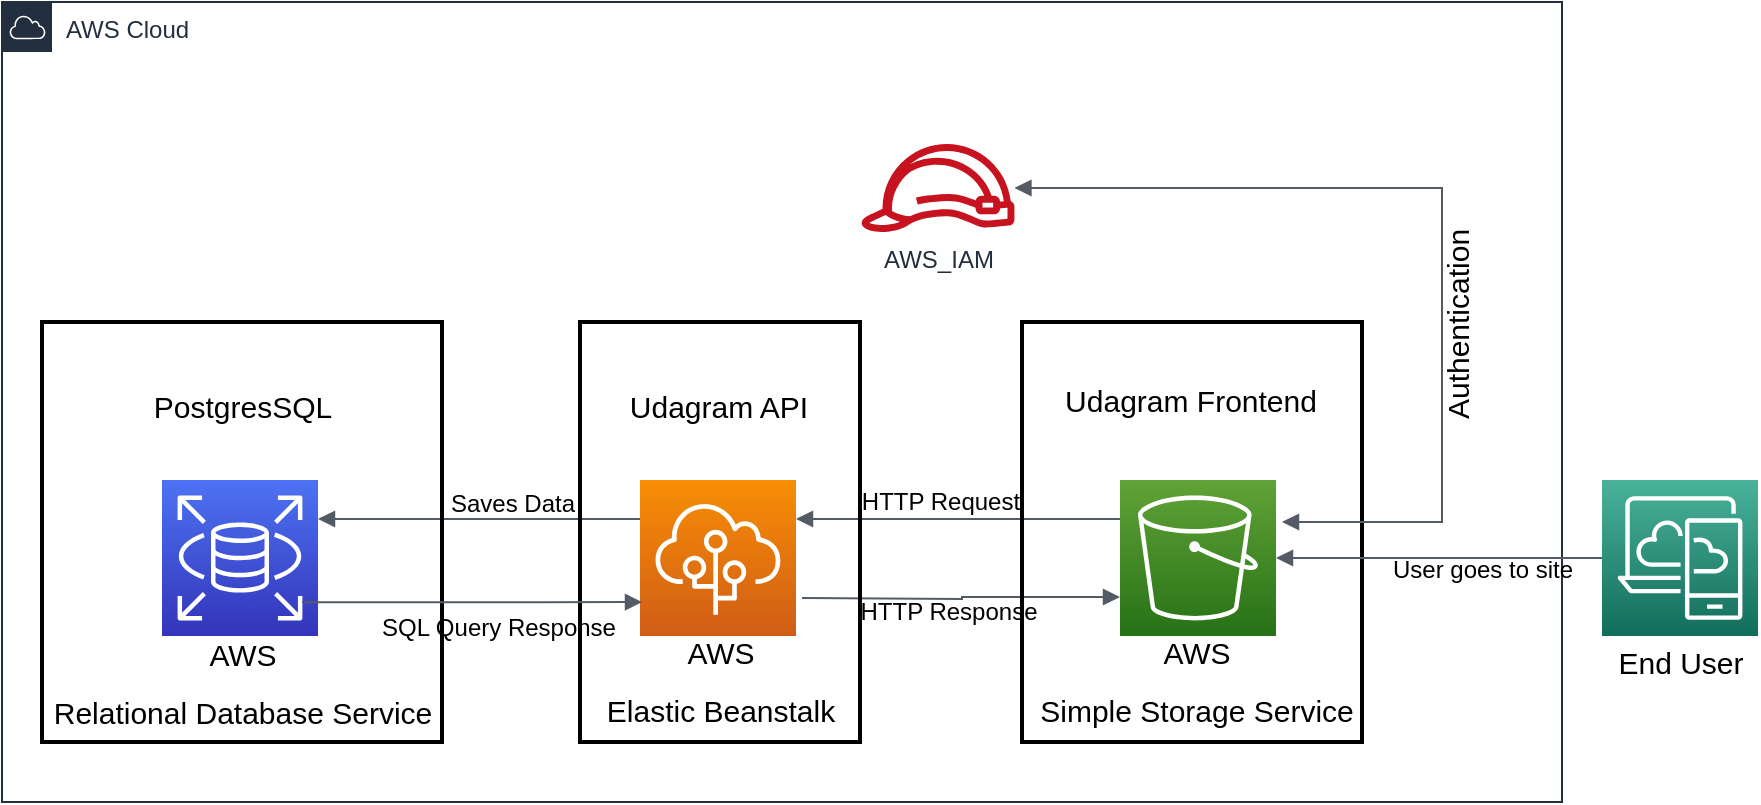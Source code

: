<mxfile version="20.2.0" type="device"><diagram id="Ht1M8jgEwFfnCIfOTk4-" name="Page-1"><mxGraphModel dx="1197" dy="765" grid="1" gridSize="10" guides="1" tooltips="1" connect="1" arrows="1" fold="1" page="1" pageScale="1" pageWidth="1169" pageHeight="827" math="0" shadow="0"><root><mxCell id="0"/><mxCell id="1" parent="0"/><mxCell id="o7hdfc6Vrly1Nl4JqREQ-6" value="" style="sketch=0;points=[[0,0,0],[0.25,0,0],[0.5,0,0],[0.75,0,0],[1,0,0],[0,1,0],[0.25,1,0],[0.5,1,0],[0.75,1,0],[1,1,0],[0,0.25,0],[0,0.5,0],[0,0.75,0],[1,0.25,0],[1,0.5,0],[1,0.75,0]];outlineConnect=0;fontColor=#232F3E;gradientColor=#4AB29A;gradientDirection=north;fillColor=#116D5B;strokeColor=#ffffff;dashed=0;verticalLabelPosition=bottom;verticalAlign=top;align=center;html=1;fontSize=12;fontStyle=0;aspect=fixed;shape=mxgraph.aws4.resourceIcon;resIcon=mxgraph.aws4.desktop_and_app_streaming;" vertex="1" parent="1"><mxGeometry x="880" y="319" width="78" height="78" as="geometry"/></mxCell><mxCell id="o7hdfc6Vrly1Nl4JqREQ-7" value="AWS Cloud" style="points=[[0,0],[0.25,0],[0.5,0],[0.75,0],[1,0],[1,0.25],[1,0.5],[1,0.75],[1,1],[0.75,1],[0.5,1],[0.25,1],[0,1],[0,0.75],[0,0.5],[0,0.25]];outlineConnect=0;gradientColor=none;html=1;whiteSpace=wrap;fontSize=12;fontStyle=0;container=1;pointerEvents=0;collapsible=0;recursiveResize=0;shape=mxgraph.aws4.group;grIcon=mxgraph.aws4.group_aws_cloud;strokeColor=#232F3E;fillColor=none;verticalAlign=top;align=left;spacingLeft=30;fontColor=#232F3E;dashed=0;" vertex="1" parent="1"><mxGeometry x="80" y="80" width="780" height="400" as="geometry"/></mxCell><mxCell id="o7hdfc6Vrly1Nl4JqREQ-3" value="" style="sketch=0;points=[[0,0,0],[0.25,0,0],[0.5,0,0],[0.75,0,0],[1,0,0],[0,1,0],[0.25,1,0],[0.5,1,0],[0.75,1,0],[1,1,0],[0,0.25,0],[0,0.5,0],[0,0.75,0],[1,0.25,0],[1,0.5,0],[1,0.75,0]];outlineConnect=0;fontColor=#232F3E;gradientColor=#60A337;gradientDirection=north;fillColor=#277116;strokeColor=#ffffff;dashed=0;verticalLabelPosition=bottom;verticalAlign=top;align=center;html=1;fontSize=12;fontStyle=0;aspect=fixed;shape=mxgraph.aws4.resourceIcon;resIcon=mxgraph.aws4.s3;" vertex="1" parent="o7hdfc6Vrly1Nl4JqREQ-7"><mxGeometry x="559" y="239" width="78" height="78" as="geometry"/></mxCell><mxCell id="o7hdfc6Vrly1Nl4JqREQ-5" value="" style="sketch=0;points=[[0,0,0],[0.25,0,0],[0.5,0,0],[0.75,0,0],[1,0,0],[0,1,0],[0.25,1,0],[0.5,1,0],[0.75,1,0],[1,1,0],[0,0.25,0],[0,0.5,0],[0,0.75,0],[1,0.25,0],[1,0.5,0],[1,0.75,0]];outlineConnect=0;fontColor=#232F3E;gradientColor=#F78E04;gradientDirection=north;fillColor=#D05C17;strokeColor=#ffffff;dashed=0;verticalLabelPosition=bottom;verticalAlign=top;align=center;html=1;fontSize=12;fontStyle=0;aspect=fixed;shape=mxgraph.aws4.resourceIcon;resIcon=mxgraph.aws4.elastic_beanstalk;" vertex="1" parent="o7hdfc6Vrly1Nl4JqREQ-7"><mxGeometry x="319" y="239" width="78" height="78" as="geometry"/></mxCell><mxCell id="o7hdfc6Vrly1Nl4JqREQ-2" value="" style="sketch=0;points=[[0,0,0],[0.25,0,0],[0.5,0,0],[0.75,0,0],[1,0,0],[0,1,0],[0.25,1,0],[0.5,1,0],[0.75,1,0],[1,1,0],[0,0.25,0],[0,0.5,0],[0,0.75,0],[1,0.25,0],[1,0.5,0],[1,0.75,0]];outlineConnect=0;fontColor=#232F3E;gradientColor=#4D72F3;gradientDirection=north;fillColor=#3334B9;strokeColor=#ffffff;dashed=0;verticalLabelPosition=bottom;verticalAlign=top;align=center;html=1;fontSize=12;fontStyle=0;aspect=fixed;shape=mxgraph.aws4.resourceIcon;resIcon=mxgraph.aws4.rds;" vertex="1" parent="o7hdfc6Vrly1Nl4JqREQ-7"><mxGeometry x="80" y="239" width="78" height="78" as="geometry"/></mxCell><mxCell id="UEzPUAAOIrF-is8g5C7q-122" value="AWS_IAM" style="outlineConnect=0;fontColor=#232F3E;gradientColor=none;fillColor=#C7131F;strokeColor=none;dashed=0;verticalLabelPosition=bottom;verticalAlign=top;align=center;html=1;fontSize=12;fontStyle=0;aspect=fixed;pointerEvents=1;shape=mxgraph.aws4.role;labelBackgroundColor=#ffffff;" parent="o7hdfc6Vrly1Nl4JqREQ-7" vertex="1"><mxGeometry x="429.0" y="71" width="78" height="44" as="geometry"/></mxCell><mxCell id="o7hdfc6Vrly1Nl4JqREQ-8" value="&lt;font style=&quot;font-size: 15px; font-weight: normal;&quot;&gt;AWS&lt;br&gt;Relational Database Service&lt;/font&gt;" style="text;strokeColor=none;fillColor=none;html=1;fontSize=24;fontStyle=1;verticalAlign=middle;align=center;" vertex="1" parent="o7hdfc6Vrly1Nl4JqREQ-7"><mxGeometry x="80" y="317" width="80" height="42" as="geometry"/></mxCell><mxCell id="o7hdfc6Vrly1Nl4JqREQ-10" value="&lt;font style=&quot;font-size: 15px; font-weight: normal;&quot;&gt;AWS&lt;br&gt;Simple Storage Service&lt;/font&gt;" style="text;strokeColor=none;fillColor=none;html=1;fontSize=24;fontStyle=1;verticalAlign=middle;align=center;" vertex="1" parent="o7hdfc6Vrly1Nl4JqREQ-7"><mxGeometry x="557" y="323" width="80" height="28" as="geometry"/></mxCell><mxCell id="o7hdfc6Vrly1Nl4JqREQ-9" value="&lt;font style=&quot;font-size: 15px; font-weight: normal;&quot;&gt;AWS&lt;br&gt;Elastic Beanstalk&lt;/font&gt;" style="text;strokeColor=none;fillColor=none;html=1;fontSize=24;fontStyle=1;verticalAlign=middle;align=center;" vertex="1" parent="o7hdfc6Vrly1Nl4JqREQ-7"><mxGeometry x="319" y="322" width="80" height="30" as="geometry"/></mxCell><mxCell id="o7hdfc6Vrly1Nl4JqREQ-14" value="&lt;font style=&quot;font-size: 15px; font-weight: normal;&quot;&gt;Authentication&lt;/font&gt;" style="text;strokeColor=none;fillColor=none;html=1;fontSize=24;fontStyle=1;verticalAlign=middle;align=center;rotation=-90;" vertex="1" parent="o7hdfc6Vrly1Nl4JqREQ-7"><mxGeometry x="680" y="150" width="90" height="23" as="geometry"/></mxCell><mxCell id="o7hdfc6Vrly1Nl4JqREQ-17" value="" style="edgeStyle=orthogonalEdgeStyle;html=1;endArrow=block;elbow=vertical;startArrow=none;endFill=1;strokeColor=#545B64;rounded=0;fontSize=15;entryX=0;entryY=0.75;entryDx=0;entryDy=0;entryPerimeter=0;" edge="1" parent="o7hdfc6Vrly1Nl4JqREQ-7" target="o7hdfc6Vrly1Nl4JqREQ-3"><mxGeometry width="100" relative="1" as="geometry"><mxPoint x="400" y="298" as="sourcePoint"/><mxPoint x="480" y="298.5" as="targetPoint"/></mxGeometry></mxCell><mxCell id="o7hdfc6Vrly1Nl4JqREQ-20" value="" style="edgeStyle=orthogonalEdgeStyle;html=1;endArrow=none;elbow=vertical;startArrow=block;startFill=1;strokeColor=#545B64;rounded=0;fontSize=15;exitX=1;exitY=0.25;exitDx=0;exitDy=0;exitPerimeter=0;entryX=0;entryY=0.25;entryDx=0;entryDy=0;entryPerimeter=0;" edge="1" parent="o7hdfc6Vrly1Nl4JqREQ-7" source="o7hdfc6Vrly1Nl4JqREQ-2" target="o7hdfc6Vrly1Nl4JqREQ-5"><mxGeometry width="100" relative="1" as="geometry"><mxPoint x="440" y="180" as="sourcePoint"/><mxPoint x="280" y="258" as="targetPoint"/></mxGeometry></mxCell><mxCell id="o7hdfc6Vrly1Nl4JqREQ-19" value="" style="edgeStyle=orthogonalEdgeStyle;html=1;endArrow=none;elbow=vertical;startArrow=block;startFill=1;strokeColor=#545B64;rounded=0;fontSize=15;exitX=1;exitY=0.25;exitDx=0;exitDy=0;exitPerimeter=0;entryX=0;entryY=0.25;entryDx=0;entryDy=0;entryPerimeter=0;" edge="1" parent="o7hdfc6Vrly1Nl4JqREQ-7" source="o7hdfc6Vrly1Nl4JqREQ-5" target="o7hdfc6Vrly1Nl4JqREQ-3"><mxGeometry width="100" relative="1" as="geometry"><mxPoint x="440" y="180" as="sourcePoint"/><mxPoint x="480" y="258" as="targetPoint"/></mxGeometry></mxCell><mxCell id="o7hdfc6Vrly1Nl4JqREQ-27" value="" style="rounded=0;whiteSpace=wrap;html=1;shadow=0;glass=0;sketch=0;fontSize=15;strokeColor=default;strokeWidth=2;fillColor=none;" vertex="1" parent="o7hdfc6Vrly1Nl4JqREQ-7"><mxGeometry x="20" y="160" width="200" height="210" as="geometry"/></mxCell><mxCell id="o7hdfc6Vrly1Nl4JqREQ-28" value="&lt;font style=&quot;font-size: 15px; font-weight: normal;&quot;&gt;PostgresSQL&lt;/font&gt;" style="text;strokeColor=none;fillColor=none;html=1;fontSize=24;fontStyle=1;verticalAlign=middle;align=center;rounded=0;shadow=0;glass=0;sketch=0;" vertex="1" parent="o7hdfc6Vrly1Nl4JqREQ-7"><mxGeometry x="70" y="180" width="100" height="40" as="geometry"/></mxCell><mxCell id="o7hdfc6Vrly1Nl4JqREQ-30" value="" style="rounded=0;whiteSpace=wrap;html=1;shadow=0;glass=0;sketch=0;fontSize=15;strokeColor=default;strokeWidth=2;fillColor=none;" vertex="1" parent="o7hdfc6Vrly1Nl4JqREQ-7"><mxGeometry x="510" y="160" width="170" height="210" as="geometry"/></mxCell><mxCell id="o7hdfc6Vrly1Nl4JqREQ-29" value="" style="rounded=0;whiteSpace=wrap;html=1;shadow=0;glass=0;sketch=0;fontSize=15;strokeColor=default;strokeWidth=2;fillColor=none;" vertex="1" parent="o7hdfc6Vrly1Nl4JqREQ-7"><mxGeometry x="289" y="160" width="140" height="210" as="geometry"/></mxCell><mxCell id="o7hdfc6Vrly1Nl4JqREQ-32" value="&lt;font style=&quot;font-size: 15px; font-weight: normal;&quot;&gt;Udagram Frontend&lt;/font&gt;" style="text;strokeColor=none;fillColor=none;html=1;fontSize=24;fontStyle=1;verticalAlign=middle;align=center;rounded=0;shadow=0;glass=0;sketch=0;" vertex="1" parent="o7hdfc6Vrly1Nl4JqREQ-7"><mxGeometry x="544" y="177" width="100" height="40" as="geometry"/></mxCell><mxCell id="o7hdfc6Vrly1Nl4JqREQ-31" value="&lt;font style=&quot;font-size: 15px; font-weight: normal;&quot;&gt;Udagram API&lt;/font&gt;" style="text;strokeColor=none;fillColor=none;html=1;fontSize=24;fontStyle=1;verticalAlign=middle;align=center;rounded=0;shadow=0;glass=0;sketch=0;" vertex="1" parent="o7hdfc6Vrly1Nl4JqREQ-7"><mxGeometry x="308" y="180" width="100" height="40" as="geometry"/></mxCell><mxCell id="o7hdfc6Vrly1Nl4JqREQ-34" value="" style="edgeStyle=orthogonalEdgeStyle;html=1;endArrow=block;elbow=vertical;startArrow=block;startFill=1;endFill=1;strokeColor=#545B64;rounded=0;fontSize=15;" edge="1" parent="o7hdfc6Vrly1Nl4JqREQ-7" source="UEzPUAAOIrF-is8g5C7q-122"><mxGeometry width="100" relative="1" as="geometry"><mxPoint x="440" y="180" as="sourcePoint"/><mxPoint x="640" y="260" as="targetPoint"/><Array as="points"><mxPoint x="720" y="93"/><mxPoint x="720" y="260"/></Array></mxGeometry></mxCell><mxCell id="o7hdfc6Vrly1Nl4JqREQ-36" value="&lt;span style=&quot;font-weight: normal;&quot;&gt;&lt;font style=&quot;font-size: 12px;&quot;&gt;SQL Query Response&lt;br&gt;&lt;/font&gt;&lt;/span&gt;" style="text;strokeColor=none;fillColor=none;html=1;fontSize=24;fontStyle=1;verticalAlign=middle;align=center;rounded=0;shadow=0;glass=0;sketch=0;" vertex="1" parent="o7hdfc6Vrly1Nl4JqREQ-7"><mxGeometry x="208" y="299" width="80" height="20" as="geometry"/></mxCell><mxCell id="o7hdfc6Vrly1Nl4JqREQ-35" value="&lt;span style=&quot;font-weight: normal;&quot;&gt;&lt;font style=&quot;font-size: 12px;&quot;&gt;Saves Data&lt;/font&gt;&lt;/span&gt;" style="text;strokeColor=none;fillColor=none;html=1;fontSize=24;fontStyle=1;verticalAlign=middle;align=center;rounded=0;shadow=0;glass=0;sketch=0;" vertex="1" parent="o7hdfc6Vrly1Nl4JqREQ-7"><mxGeometry x="215" y="237" width="80" height="20" as="geometry"/></mxCell><mxCell id="o7hdfc6Vrly1Nl4JqREQ-39" value="&lt;span style=&quot;font-weight: normal;&quot;&gt;&lt;font style=&quot;font-size: 12px;&quot;&gt;HTTP Request&lt;/font&gt;&lt;/span&gt;" style="text;strokeColor=none;fillColor=none;html=1;fontSize=24;fontStyle=1;verticalAlign=middle;align=center;rounded=0;shadow=0;glass=0;sketch=0;" vertex="1" parent="o7hdfc6Vrly1Nl4JqREQ-7"><mxGeometry x="429" y="236" width="80" height="20" as="geometry"/></mxCell><mxCell id="o7hdfc6Vrly1Nl4JqREQ-37" value="&lt;span style=&quot;font-weight: normal;&quot;&gt;&lt;font style=&quot;font-size: 12px;&quot;&gt;User goes to site&lt;/font&gt;&lt;/span&gt;" style="text;strokeColor=none;fillColor=none;html=1;fontSize=24;fontStyle=1;verticalAlign=middle;align=center;rounded=0;shadow=0;glass=0;sketch=0;" vertex="1" parent="o7hdfc6Vrly1Nl4JqREQ-7"><mxGeometry x="700" y="270" width="80" height="20" as="geometry"/></mxCell><mxCell id="o7hdfc6Vrly1Nl4JqREQ-11" value="&lt;span style=&quot;font-size: 15px;&quot;&gt;&lt;span style=&quot;font-weight: normal;&quot;&gt;End User&lt;/span&gt;&lt;br&gt;&lt;/span&gt;" style="text;strokeColor=none;fillColor=none;html=1;fontSize=24;fontStyle=1;verticalAlign=middle;align=center;" vertex="1" parent="1"><mxGeometry x="880" y="397" width="78" height="22" as="geometry"/></mxCell><mxCell id="o7hdfc6Vrly1Nl4JqREQ-12" value="" style="edgeStyle=orthogonalEdgeStyle;html=1;endArrow=none;elbow=vertical;startArrow=block;startFill=1;strokeColor=#545B64;rounded=0;fontSize=15;exitX=1;exitY=0.5;exitDx=0;exitDy=0;exitPerimeter=0;entryX=0;entryY=0.5;entryDx=0;entryDy=0;entryPerimeter=0;" edge="1" parent="1" source="o7hdfc6Vrly1Nl4JqREQ-3" target="o7hdfc6Vrly1Nl4JqREQ-6"><mxGeometry width="100" relative="1" as="geometry"><mxPoint x="690" y="318.33" as="sourcePoint"/><mxPoint x="790" y="318.33" as="targetPoint"/><Array as="points"><mxPoint x="760" y="358"/><mxPoint x="760" y="358"/></Array></mxGeometry></mxCell><mxCell id="o7hdfc6Vrly1Nl4JqREQ-38" value="&lt;span style=&quot;font-weight: normal;&quot;&gt;&lt;font style=&quot;font-size: 12px;&quot;&gt;HTTP Response&lt;/font&gt;&lt;/span&gt;" style="text;strokeColor=none;fillColor=none;html=1;fontSize=24;fontStyle=1;verticalAlign=middle;align=center;rounded=0;shadow=0;glass=0;sketch=0;" vertex="1" parent="1"><mxGeometry x="513" y="371" width="80" height="20" as="geometry"/></mxCell><mxCell id="o7hdfc6Vrly1Nl4JqREQ-42" value="" style="edgeStyle=orthogonalEdgeStyle;html=1;endArrow=block;elbow=vertical;startArrow=none;endFill=1;strokeColor=#545B64;rounded=0;fontSize=12;exitX=0.65;exitY=0.667;exitDx=0;exitDy=0;exitPerimeter=0;" edge="1" parent="1" source="o7hdfc6Vrly1Nl4JqREQ-27"><mxGeometry width="100" relative="1" as="geometry"><mxPoint x="520" y="380" as="sourcePoint"/><mxPoint x="400" y="380" as="targetPoint"/></mxGeometry></mxCell></root></mxGraphModel></diagram></mxfile>
